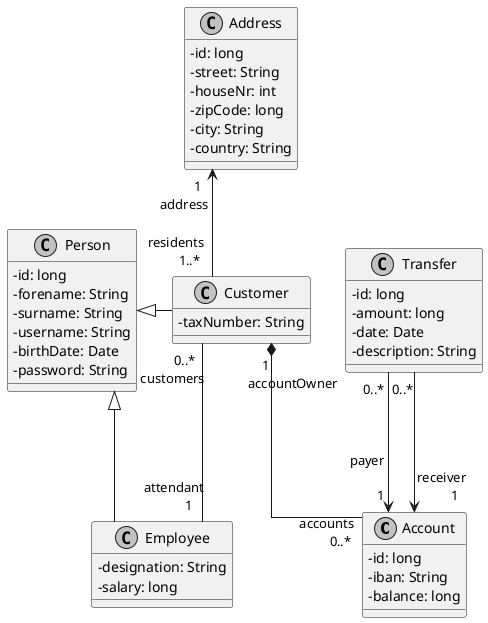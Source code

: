 @startuml
skinparam classAttributeIconSize 0
skinparam linetype ortho
skinparam monochrome true


class Account{
  - id: long
  - iban: String
  - balance: long
}

class Address{
  - id: long
  - street: String
  - houseNr: int
  - zipCode: long
  - city: String
  - country: String
  '+ getResidents(): List<Customer>
  '+ addResident(customer: Customer): void
}

class Person{
  - id: long
  - forename: String
  - surname: String
  - username: String
  - birthDate: Date
  - password: String
}

class Employee{
   - designation: String
   - salary: long
}

class Customer{
  - taxNumber: String
}


class Transfer{
  - id: long
  - amount: long
  - date: Date
  - description: String
}


' Declare relationship of classes
Customer "1\n\t\taccountOwner" *--- "accounts\n\t0..*" Account
Address "\t1\naddress" <-- "residents\n\t1..*" Customer
Transfer "0..*" --> "payer\n\n\t1" Account
Transfer "0..*" --> "receiver\n\t1" Account
Customer "0..*\ncustomers\t  " --- "attendant\n         1" Employee


Person <|-- Employee
Person <|-right-- Customer

Address -[hidden]-> Customer
Address -[hidden]-> Transfer
Account -[hidden]> Transfer
'Transfer -[hidden]> Account

@enduml